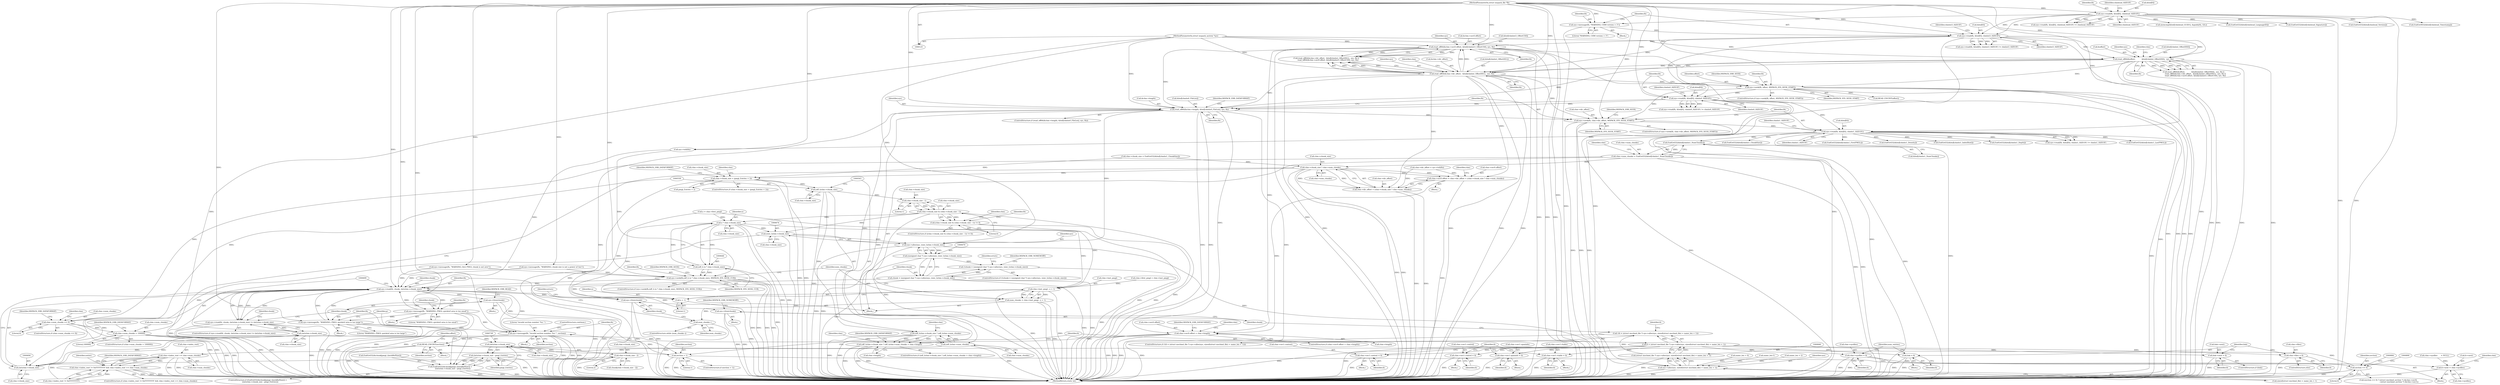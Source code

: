 digraph "0_libmspack_2f084136cfe0d05e5bf5703f3e83c6d955234b4d@array" {
"1000465" [label="(Call,EndGetI32(&buf[chmhs1_NumChunks]))"];
"1000408" [label="(Call,sys->read(fh, &buf[0], chmhs1_SIZEOF))"];
"1000397" [label="(Call,sys->seek(fh, chm->dir_offset, MSPACK_SYS_SEEK_START))"];
"1000382" [label="(Call,read_off64(&chm->length, &buf[chmhs0_FileLen], sys, fh))"];
"1000370" [label="(Call,sys->read(fh, &buf[0], chmhs0_SIZEOF))"];
"1000361" [label="(Call,sys->seek(fh, offset, MSPACK_SYS_SEEK_START))"];
"1000344" [label="(Call,read_off64(&chm->sec0.offset, &buf[chmhst3_OffsetCS0], sys, fh))"];
"1000310" [label="(Call,sys->read(fh, &buf[0], chmhst3_SIZEOF))"];
"1000305" [label="(Call,sys->message(fh, \"WARNING; CHM version > 3\"))"];
"1000233" [label="(Call,sys->read(fh, &buf[0], chmhead_SIZEOF))"];
"1000127" [label="(MethodParameterIn,struct mspack_file *fh)"];
"1000333" [label="(Call,read_off64(&chm->dir_offset,  &buf[chmhst_OffsetHS1],  sys, fh))"];
"1000323" [label="(Call,read_off64(&offset,           &buf[chmhst_OffsetHS0],  sys, fh))"];
"1000126" [label="(MethodParameterIn,struct mspack_system *sys)"];
"1000461" [label="(Call,chm->num_chunks = EndGetI32(&buf[chmhs1_NumChunks]))"];
"1000505" [label="(Call,chm->chunk_size * chm->num_chunks)"];
"1000495" [label="(Call,chm->sec0.offset = chm->dir_offset + (chm->chunk_size * chm->num_chunks))"];
"1000513" [label="(Call,chm->sec0.offset > chm->length)"];
"1000555" [label="(Call,(off_t)chm->chunk_size * (off_t)chm->num_chunks > chm->length)"];
"1000501" [label="(Call,chm->dir_offset + (chm->chunk_size * chm->num_chunks))"];
"1000526" [label="(Call,chm->chunk_size < (pmgl_Entries + 2))"];
"1000557" [label="(Call,(off_t)chm->chunk_size)"];
"1000556" [label="(Call,(off_t)chm->chunk_size * (off_t)chm->num_chunks)"];
"1000579" [label="(Call,chm->chunk_size - 1)"];
"1000575" [label="(Call,chm->chunk_size & (chm->chunk_size - 1))"];
"1000574" [label="(Call,(chm->chunk_size & (chm->chunk_size - 1)) != 0)"];
"1000647" [label="(Call,x * chm->chunk_size)"];
"1000645" [label="(Call,(off_t) (x * chm->chunk_size))"];
"1000643" [label="(Call,sys->seek(fh,(off_t) (x * chm->chunk_size), MSPACK_SYS_SEEK_CUR))"];
"1000690" [label="(Call,sys->read(fh, chunk, (int)chm->chunk_size))"];
"1000689" [label="(Call,sys->read(fh, chunk, (int)chm->chunk_size) != (int)chm->chunk_size)"];
"1000704" [label="(Call,sys->free(chunk))"];
"1000726" [label="(Call,sys->message(fh, \"WARNING; PMGL quickref area is too small\"))"];
"1000744" [label="(Call,sys->message(fh, \"WARNING; PMGL quickref area is too large\"))"];
"1000836" [label="(Call,sys->message(fh, \"invalid section number '%u'.\", section))"];
"1000788" [label="(Call,READ_ENCINT(section))"];
"1000832" [label="(Call,section > 1)"];
"1000880" [label="(Call,section == 0)"];
"1000856" [label="(Call,sys->free(chunk))"];
"1001050" [label="(Call,sys->free(chunk))"];
"1000658" [label="(Call,chm->last_pmgl - x + 1)"];
"1000656" [label="(Call,num_chunks = chm->last_pmgl - x + 1)"];
"1000685" [label="(Call,num_chunks--)"];
"1000662" [label="(Call,x + 1)"];
"1000673" [label="(Call,(size_t)chm->chunk_size)"];
"1000671" [label="(Call,sys->alloc(sys, (size_t)chm->chunk_size))"];
"1000669" [label="(Call,(unsigned char *) sys->alloc(sys, (size_t)chm->chunk_size))"];
"1000666" [label="(Call,!(chunk = (unsigned char *) sys->alloc(sys, (size_t)chm->chunk_size)))"];
"1000667" [label="(Call,chunk = (unsigned char *) sys->alloc(sys, (size_t)chm->chunk_size))"];
"1000847" [label="(Call,sys->alloc(sys, sizeof(struct mschmd_file) + name_len + 1))"];
"1000845" [label="(Call,(struct mschmd_file *) sys->alloc(sys, sizeof(struct mschmd_file) + name_len + 1))"];
"1000842" [label="(Call,!(fi = (struct mschmd_file *) sys->alloc(sys, sizeof(struct mschmd_file) + name_len + 1)))"];
"1000843" [label="(Call,fi = (struct mschmd_file *) sys->alloc(sys, sizeof(struct mschmd_file) + name_len + 1))"];
"1000945" [label="(Call,chm->sec1.content = fi)"];
"1000965" [label="(Call,chm->sec1.control = fi)"];
"1000985" [label="(Call,chm->sec1.spaninfo = fi)"];
"1001005" [label="(Call,chm->sec1.rtable = fi)"];
"1001019" [label="(Call,chm->sysfiles = fi)"];
"1001012" [label="(Call,fi->next = chm->sysfiles)"];
"1001028" [label="(Call,link->next = fi)"];
"1001034" [label="(Call,chm->files = fi)"];
"1001039" [label="(Call,link = fi)"];
"1000693" [label="(Call,(int)chm->chunk_size)"];
"1000698" [label="(Call,(int)chm->chunk_size)"];
"1000737" [label="(Call,(int)chm->chunk_size)"];
"1000736" [label="(Call,(int)chm->chunk_size - pmgl_Entries)"];
"1000730" [label="(Call,EndGetI32(&chunk[pmgl_QuickRefSize]) > \n        ((int)chm->chunk_size - pmgl_Entries))"];
"1000758" [label="(Call,chm->chunk_size - 2)"];
"1000537" [label="(Call,chm->num_chunks == 0)"];
"1000546" [label="(Call,chm->num_chunks > 100000)"];
"1000562" [label="(Call,(off_t)chm->num_chunks)"];
"1000617" [label="(Call,chm->index_root >= chm->num_chunks)"];
"1000611" [label="(Call,chm->index_root != 0xFFFFFFFF && chm->index_root >= chm->num_chunks)"];
"1000309" [label="(Call,sys->read(fh, &buf[0], chmhst3_SIZEOF) != chmhst3_SIZEOF)"];
"1000576" [label="(Call,chm->chunk_size)"];
"1000360" [label="(ControlStructure,if (sys->seek(fh, offset, MSPACK_SYS_SEEK_START)))"];
"1000438" [label="(Call,EndGetI32(&buf[chmhs1_Density]))"];
"1000652" [label="(Identifier,MSPACK_SYS_SEEK_CUR)"];
"1000311" [label="(Identifier,fh)"];
"1000567" [label="(Call,chm->length)"];
"1000539" [label="(Identifier,chm)"];
"1000516" [label="(Identifier,chm)"];
"1000333" [label="(Call,read_off64(&chm->dir_offset,  &buf[chmhst_OffsetHS1],  sys, fh))"];
"1000743" [label="(Block,)"];
"1000376" [label="(Identifier,chmhs0_SIZEOF)"];
"1000332" [label="(Call,read_off64(&chm->dir_offset,  &buf[chmhst_OffsetHS1],  sys, fh) ||\n      read_off64(&chm->sec0.offset, &buf[chmhst3_OffsetCS0], sys, fh))"];
"1001006" [label="(Call,chm->sec1.rtable)"];
"1000577" [label="(Identifier,chm)"];
"1000689" [label="(Call,sys->read(fh, chunk, (int)chm->chunk_size) != (int)chm->chunk_size)"];
"1000617" [label="(Call,chm->index_root >= chm->num_chunks)"];
"1000682" [label="(Identifier,errors)"];
"1001055" [label="(Identifier,errors)"];
"1001039" [label="(Call,link = fi)"];
"1000946" [label="(Call,chm->sec1.content)"];
"1000839" [label="(Identifier,section)"];
"1000727" [label="(Identifier,fh)"];
"1000746" [label="(Literal,\"WARNING; PMGL quickref area is too large\")"];
"1000419" [label="(Call,chm->dir_offset = sys->tell(fh))"];
"1000673" [label="(Call,(size_t)chm->chunk_size)"];
"1000666" [label="(Call,!(chunk = (unsigned char *) sys->alloc(sys, (size_t)chm->chunk_size)))"];
"1000330" [label="(Identifier,sys)"];
"1000234" [label="(Identifier,fh)"];
"1000991" [label="(Identifier,fi)"];
"1001026" [label="(ControlStructure,if (link))"];
"1000382" [label="(Call,read_off64(&chm->length, &buf[chmhs0_FileLen], sys, fh))"];
"1000668" [label="(Identifier,chunk)"];
"1000364" [label="(Identifier,MSPACK_SYS_SEEK_START)"];
"1000984" [label="(Block,)"];
"1000756" [label="(Call,chunk[chm->chunk_size - 2])"];
"1000662" [label="(Call,x + 1)"];
"1000769" [label="(Identifier,num_entries)"];
"1000331" [label="(Identifier,fh)"];
"1000456" [label="(Call,EndGetI32(&buf[chmhs1_IndexRoot]))"];
"1000410" [label="(Call,&buf[0])"];
"1000736" [label="(Call,(int)chm->chunk_size - pmgl_Entries)"];
"1000343" [label="(Identifier,fh)"];
"1000835" [label="(Block,)"];
"1001051" [label="(Identifier,chunk)"];
"1000657" [label="(Identifier,num_chunks)"];
"1000512" [label="(ControlStructure,if (chm->sec0.offset > chm->length))"];
"1000856" [label="(Call,sys->free(chunk))"];
"1000879" [label="(Call,(section == 0) ? (struct mschmd_section *) (&chm->sec0)\n                                     : (struct mschmd_section *) (&chm->sec1))"];
"1000848" [label="(Identifier,sys)"];
"1000659" [label="(Call,chm->last_pmgl)"];
"1000362" [label="(Identifier,fh)"];
"1000465" [label="(Call,EndGetI32(&buf[chmhs1_NumChunks]))"];
"1000882" [label="(Literal,0)"];
"1000351" [label="(Call,&buf[chmhst3_OffsetCS0])"];
"1000447" [label="(Call,EndGetI32(&buf[chmhs1_Depth]))"];
"1000574" [label="(Call,(chm->chunk_size & (chm->chunk_size - 1)) != 0)"];
"1000820" [label="(Call,name_len > 0)"];
"1001025" [label="(Block,)"];
"1000790" [label="(Call,READ_ENCINT(offset))"];
"1000704" [label="(Call,sys->free(chunk))"];
"1000664" [label="(Literal,1)"];
"1001019" [label="(Call,chm->sysfiles = fi)"];
"1000734" [label="(Identifier,chunk)"];
"1001033" [label="(ControlStructure,else)"];
"1000546" [label="(Call,chm->num_chunks > 100000)"];
"1000739" [label="(Call,chm->chunk_size)"];
"1000644" [label="(Identifier,fh)"];
"1000407" [label="(Call,sys->read(fh, &buf[0], chmhs1_SIZEOF) != chmhs1_SIZEOF)"];
"1000951" [label="(Identifier,fi)"];
"1000759" [label="(Call,chm->chunk_size)"];
"1000986" [label="(Call,chm->sec1.spaninfo)"];
"1000483" [label="(Call,EndGetI32(&buf[chmhs1_LastPMGL]))"];
"1000336" [label="(Identifier,chm)"];
"1000505" [label="(Call,chm->chunk_size * chm->num_chunks)"];
"1000789" [label="(Identifier,section)"];
"1000596" [label="(Call,sys->message(fh, \"WARNING; first PMGL chunk is not zero\"))"];
"1000130" [label="(Block,)"];
"1000964" [label="(Block,)"];
"1000554" [label="(ControlStructure,if ((off_t)chm->chunk_size * (off_t)chm->num_chunks > chm->length))"];
"1001014" [label="(Identifier,fi)"];
"1000472" [label="(Identifier,chm)"];
"1000837" [label="(Identifier,fh)"];
"1000326" [label="(Call,&buf[chmhst_OffsetHS0])"];
"1000398" [label="(Identifier,fh)"];
"1000240" [label="(Identifier,chmhead_SIZEOF)"];
"1000322" [label="(Call,read_off64(&offset,           &buf[chmhst_OffsetHS0],  sys, fh) ||\n      read_off64(&chm->dir_offset,  &buf[chmhst_OffsetHS1],  sys, fh) ||\n      read_off64(&chm->sec0.offset, &buf[chmhst3_OffsetCS0], sys, fh))"];
"1000832" [label="(Call,section > 1)"];
"1000612" [label="(Call,chm->index_root != 0xFFFFFFFF)"];
"1000462" [label="(Call,chm->num_chunks)"];
"1000559" [label="(Call,chm->chunk_size)"];
"1000838" [label="(Literal,\"invalid section number '%u'.\")"];
"1000671" [label="(Call,sys->alloc(sys, (size_t)chm->chunk_size))"];
"1000579" [label="(Call,chm->chunk_size - 1)"];
"1000859" [label="(Identifier,MSPACK_ERR_NOMEMORY)"];
"1000423" [label="(Call,sys->tell(fh))"];
"1000693" [label="(Call,(int)chm->chunk_size)"];
"1000658" [label="(Call,chm->last_pmgl - x + 1)"];
"1000526" [label="(Call,chm->chunk_size < (pmgl_Entries + 2))"];
"1000383" [label="(Call,&chm->length)"];
"1001041" [label="(Identifier,fi)"];
"1000284" [label="(Call,EndGetM32(&buf[chmhead_Timestamp]))"];
"1000355" [label="(Identifier,sys)"];
"1000338" [label="(Call,&buf[chmhst_OffsetHS1])"];
"1000592" [label="(Identifier,chm)"];
"1000745" [label="(Identifier,fh)"];
"1000305" [label="(Call,sys->message(fh, \"WARNING; CHM version > 3\"))"];
"1000685" [label="(Call,num_chunks--)"];
"1000525" [label="(ControlStructure,if (chm->chunk_size < (pmgl_Entries + 2)))"];
"1000506" [label="(Call,chm->chunk_size)"];
"1000680" [label="(Identifier,MSPACK_ERR_NOMEMORY)"];
"1000826" [label="(Call,name_len-1)"];
"1000844" [label="(Identifier,fi)"];
"1000840" [label="(ControlStructure,continue;)"];
"1000415" [label="(Identifier,chmhs1_SIZEOF)"];
"1000692" [label="(Identifier,chunk)"];
"1000528" [label="(Identifier,chm)"];
"1000312" [label="(Call,&buf[0])"];
"1000537" [label="(Call,chm->num_chunks == 0)"];
"1000580" [label="(Call,chm->chunk_size)"];
"1000557" [label="(Call,(off_t)chm->chunk_size)"];
"1000675" [label="(Call,chm->chunk_size)"];
"1000502" [label="(Call,chm->dir_offset)"];
"1001038" [label="(Identifier,fi)"];
"1000536" [label="(ControlStructure,if (chm->num_chunks == 0))"];
"1000535" [label="(Identifier,MSPACK_ERR_DATAFORMAT)"];
"1000626" [label="(Identifier,MSPACK_ERR_DATAFORMAT)"];
"1000629" [label="(Identifier,entire)"];
"1000527" [label="(Call,chm->chunk_size)"];
"1000157" [label="(Call,chm->sysfiles      = NULL)"];
"1000402" [label="(Identifier,MSPACK_SYS_SEEK_START)"];
"1000387" [label="(Call,&buf[chmhs0_FileLen])"];
"1000700" [label="(Call,chm->chunk_size)"];
"1000363" [label="(Identifier,offset)"];
"1001023" [label="(Identifier,fi)"];
"1000377" [label="(Identifier,chmhs0_SIZEOF)"];
"1000568" [label="(Identifier,chm)"];
"1000461" [label="(Call,chm->num_chunks = EndGetI32(&buf[chmhs1_NumChunks]))"];
"1001034" [label="(Call,chm->files = fi)"];
"1000584" [label="(Literal,0)"];
"1000429" [label="(Call,EndGetI32(&buf[chmhs1_ChunkSize]))"];
"1000371" [label="(Identifier,fh)"];
"1000316" [label="(Identifier,chmhst3_SIZEOF)"];
"1000573" [label="(ControlStructure,if ((chm->chunk_size & (chm->chunk_size - 1)) != 0))"];
"1000731" [label="(Call,EndGetI32(&chunk[pmgl_QuickRefSize]))"];
"1000530" [label="(Call,pmgl_Entries + 2)"];
"1000414" [label="(Identifier,chmhs1_SIZEOF)"];
"1000562" [label="(Call,(off_t)chm->num_chunks)"];
"1000575" [label="(Call,chm->chunk_size & (chm->chunk_size - 1))"];
"1000514" [label="(Call,chm->sec0.offset)"];
"1000344" [label="(Call,read_off64(&chm->sec0.offset, &buf[chmhst3_OffsetCS0], sys, fh))"];
"1000548" [label="(Identifier,chm)"];
"1000686" [label="(Identifier,num_chunks)"];
"1000665" [label="(ControlStructure,if (!(chunk = (unsigned char *) sys->alloc(sys, (size_t)chm->chunk_size))))"];
"1000555" [label="(Call,(off_t)chm->chunk_size * (off_t)chm->num_chunks > chm->length)"];
"1000232" [label="(Call,sys->read(fh, &buf[0], chmhead_SIZEOF) != chmhead_SIZEOF)"];
"1000831" [label="(ControlStructure,if (section > 1))"];
"1000524" [label="(Identifier,MSPACK_ERR_DATAFORMAT)"];
"1000758" [label="(Call,chm->chunk_size - 2)"];
"1000372" [label="(Call,&buf[0])"];
"1000842" [label="(Call,!(fi = (struct mschmd_file *) sys->alloc(sys, sizeof(struct mschmd_file) + name_len + 1)))"];
"1000235" [label="(Call,&buf[0])"];
"1000796" [label="(Call,name_len < 2)"];
"1000966" [label="(Call,chm->sec1.control)"];
"1001020" [label="(Call,chm->sysfiles)"];
"1000730" [label="(Call,EndGetI32(&chunk[pmgl_QuickRefSize]) > \n        ((int)chm->chunk_size - pmgl_Entries))"];
"1000257" [label="(Call,memcmp(&buf[chmhead_GUID1], &guids[0], 32L))"];
"1000684" [label="(ControlStructure,while (num_chunks--))"];
"1000356" [label="(Identifier,fh)"];
"1000342" [label="(Identifier,sys)"];
"1000672" [label="(Identifier,sys)"];
"1001050" [label="(Call,sys->free(chunk))"];
"1000833" [label="(Identifier,section)"];
"1000408" [label="(Call,sys->read(fh, &buf[0], chmhs1_SIZEOF))"];
"1000572" [label="(Identifier,MSPACK_ERR_DATAFORMAT)"];
"1000841" [label="(ControlStructure,if (!(fi = (struct mschmd_file *) sys->alloc(sys, sizeof(struct mschmd_file) + name_len + 1))))"];
"1000881" [label="(Identifier,section)"];
"1000425" [label="(Call,chm->chunk_size = EndGetI32(&buf[chmhs1_ChunkSize]))"];
"1000737" [label="(Call,(int)chm->chunk_size)"];
"1000845" [label="(Call,(struct mschmd_file *) sys->alloc(sys, sizeof(struct mschmd_file) + name_len + 1))"];
"1000965" [label="(Call,chm->sec1.control = fi)"];
"1000381" [label="(ControlStructure,if (read_off64(&chm->length, &buf[chmhs0_FileLen], sys, fh)))"];
"1000399" [label="(Call,chm->dir_offset)"];
"1000293" [label="(Call,EndGetI32(&buf[chmhead_LanguageID]))"];
"1000509" [label="(Call,chm->num_chunks)"];
"1000855" [label="(Block,)"];
"1000669" [label="(Call,(unsigned char *) sys->alloc(sys, (size_t)chm->chunk_size))"];
"1000944" [label="(Block,)"];
"1000655" [label="(Identifier,MSPACK_ERR_SEEK)"];
"1000945" [label="(Call,chm->sec1.content = fi)"];
"1000862" [label="(Identifier,fi)"];
"1000395" [label="(Identifier,MSPACK_ERR_DATAFORMAT)"];
"1001012" [label="(Call,fi->next = chm->sysfiles)"];
"1000618" [label="(Call,chm->index_root)"];
"1000642" [label="(ControlStructure,if (sys->seek(fh,(off_t) (x * chm->chunk_size), MSPACK_SYS_SEEK_CUR)))"];
"1000985" [label="(Call,chm->sec1.spaninfo = fi)"];
"1000474" [label="(Call,EndGetI32(&buf[chmhs1_FirstPMGL]))"];
"1000725" [label="(Block,)"];
"1000324" [label="(Call,&offset)"];
"1000770" [label="(Block,)"];
"1000519" [label="(Call,chm->length)"];
"1000857" [label="(Identifier,chunk)"];
"1000843" [label="(Call,fi = (struct mschmd_file *) sys->alloc(sys, sizeof(struct mschmd_file) + name_len + 1))"];
"1000932" [label="(Block,)"];
"1000544" [label="(Identifier,MSPACK_ERR_DATAFORMAT)"];
"1000707" [label="(Identifier,MSPACK_ERR_READ)"];
"1000847" [label="(Call,sys->alloc(sys, sizeof(struct mschmd_file) + name_len + 1))"];
"1000466" [label="(Call,&buf[chmhs1_NumChunks])"];
"1000564" [label="(Call,chm->num_chunks)"];
"1000397" [label="(Call,sys->seek(fh, chm->dir_offset, MSPACK_SYS_SEEK_START))"];
"1000496" [label="(Call,chm->sec0.offset)"];
"1001016" [label="(Call,chm->sysfiles)"];
"1000538" [label="(Call,chm->num_chunks)"];
"1001032" [label="(Identifier,fi)"];
"1000323" [label="(Call,read_off64(&offset,           &buf[chmhst_OffsetHS0],  sys, fh))"];
"1000695" [label="(Call,chm->chunk_size)"];
"1000246" [label="(Call,EndGetI32(&buf[chmhead_Signature]))"];
"1000239" [label="(Identifier,chmhead_SIZEOF)"];
"1001011" [label="(Identifier,fi)"];
"1000744" [label="(Call,sys->message(fh, \"WARNING; PMGL quickref area is too large\"))"];
"1000361" [label="(Call,sys->seek(fh, offset, MSPACK_SYS_SEEK_START))"];
"1000729" [label="(ControlStructure,if (EndGetI32(&chunk[pmgl_QuickRefSize]) > \n        ((int)chm->chunk_size - pmgl_Entries)))"];
"1000513" [label="(Call,chm->sec0.offset > chm->length)"];
"1000369" [label="(Call,sys->read(fh, &buf[0], chmhs0_SIZEOF) != chmhs0_SIZEOF)"];
"1000703" [label="(Block,)"];
"1000621" [label="(Call,chm->num_chunks)"];
"1001013" [label="(Call,fi->next)"];
"1000495" [label="(Call,chm->sec0.offset = chm->dir_offset + (chm->chunk_size * chm->num_chunks))"];
"1000698" [label="(Call,(int)chm->chunk_size)"];
"1001029" [label="(Call,link->next)"];
"1000556" [label="(Call,(off_t)chm->chunk_size * (off_t)chm->num_chunks)"];
"1000547" [label="(Call,chm->num_chunks)"];
"1000690" [label="(Call,sys->read(fh, chunk, (int)chm->chunk_size))"];
"1000317" [label="(Identifier,chmhst3_SIZEOF)"];
"1000762" [label="(Literal,2)"];
"1000586" [label="(Call,sys->message(fh, \"WARNING; chunk size is not a power of two\"))"];
"1000348" [label="(Identifier,chm)"];
"1000334" [label="(Call,&chm->dir_offset)"];
"1000233" [label="(Call,sys->read(fh, &buf[0], chmhead_SIZEOF))"];
"1000728" [label="(Literal,\"WARNING; PMGL quickref area is too small\")"];
"1000304" [label="(Block,)"];
"1000705" [label="(Identifier,chunk)"];
"1000610" [label="(ControlStructure,if (chm->index_root != 0xFFFFFFFF && chm->index_root >= chm->num_chunks))"];
"1000667" [label="(Call,chunk = (unsigned char *) sys->alloc(sys, (size_t)chm->chunk_size))"];
"1000971" [label="(Identifier,fi)"];
"1000691" [label="(Identifier,fh)"];
"1000306" [label="(Identifier,fh)"];
"1000880" [label="(Call,section == 0)"];
"1000550" [label="(Literal,100000)"];
"1000553" [label="(Identifier,MSPACK_ERR_DATAFORMAT)"];
"1001035" [label="(Call,chm->files)"];
"1000643" [label="(Call,sys->seek(fh,(off_t) (x * chm->chunk_size), MSPACK_SYS_SEEK_CUR))"];
"1001021" [label="(Identifier,chm)"];
"1000275" [label="(Call,EndGetI32(&buf[chmhead_Version]))"];
"1000494" [label="(Block,)"];
"1000649" [label="(Call,chm->chunk_size)"];
"1000126" [label="(MethodParameterIn,struct mspack_system *sys)"];
"1001028" [label="(Call,link->next = fi)"];
"1000391" [label="(Identifier,sys)"];
"1000611" [label="(Call,chm->index_root != 0xFFFFFFFF && chm->index_root >= chm->num_chunks)"];
"1000127" [label="(MethodParameterIn,struct mspack_file *fh)"];
"1000587" [label="(Identifier,fh)"];
"1000742" [label="(Identifier,pmgl_Entries)"];
"1000663" [label="(Identifier,x)"];
"1000849" [label="(Call,sizeof(struct mschmd_file) + name_len + 1)"];
"1000748" [label="(Identifier,p)"];
"1000405" [label="(Identifier,MSPACK_ERR_SEEK)"];
"1000645" [label="(Call,(off_t) (x * chm->chunk_size))"];
"1000396" [label="(ControlStructure,if (sys->seek(fh, chm->dir_offset, MSPACK_SYS_SEEK_START)))"];
"1000656" [label="(Call,num_chunks = chm->last_pmgl - x + 1)"];
"1000600" [label="(Call,chm->first_pmgl > chm->last_pmgl)"];
"1000836" [label="(Call,sys->message(fh, \"invalid section number '%u'.\", section))"];
"1000688" [label="(ControlStructure,if (sys->read(fh, chunk, (int)chm->chunk_size) != (int)chm->chunk_size))"];
"1000635" [label="(Call,x = chm->first_pmgl)"];
"1000307" [label="(Literal,\"WARNING; CHM version > 3\")"];
"1000834" [label="(Literal,1)"];
"1000367" [label="(Identifier,MSPACK_ERR_SEEK)"];
"1000501" [label="(Call,chm->dir_offset + (chm->chunk_size * chm->num_chunks))"];
"1000788" [label="(Call,READ_ENCINT(section))"];
"1001059" [label="(MethodReturn,static int)"];
"1001004" [label="(Block,)"];
"1001005" [label="(Call,chm->sec1.rtable = fi)"];
"1001040" [label="(Identifier,link)"];
"1000545" [label="(ControlStructure,if (chm->num_chunks > 100000))"];
"1000726" [label="(Call,sys->message(fh, \"WARNING; PMGL quickref area is too small\"))"];
"1000648" [label="(Identifier,x)"];
"1000583" [label="(Literal,1)"];
"1000713" [label="(Identifier,chunk)"];
"1000310" [label="(Call,sys->read(fh, &buf[0], chmhst3_SIZEOF))"];
"1000791" [label="(Identifier,offset)"];
"1000647" [label="(Call,x * chm->chunk_size)"];
"1000541" [label="(Literal,0)"];
"1000409" [label="(Identifier,fh)"];
"1000345" [label="(Call,&chm->sec0.offset)"];
"1000392" [label="(Identifier,fh)"];
"1000370" [label="(Call,sys->read(fh, &buf[0], chmhs0_SIZEOF))"];
"1000465" -> "1000461"  [label="AST: "];
"1000465" -> "1000466"  [label="CFG: "];
"1000466" -> "1000465"  [label="AST: "];
"1000461" -> "1000465"  [label="CFG: "];
"1000465" -> "1001059"  [label="DDG: "];
"1000465" -> "1000461"  [label="DDG: "];
"1000408" -> "1000465"  [label="DDG: "];
"1000408" -> "1000407"  [label="AST: "];
"1000408" -> "1000414"  [label="CFG: "];
"1000409" -> "1000408"  [label="AST: "];
"1000410" -> "1000408"  [label="AST: "];
"1000414" -> "1000408"  [label="AST: "];
"1000415" -> "1000408"  [label="CFG: "];
"1000408" -> "1001059"  [label="DDG: "];
"1000408" -> "1001059"  [label="DDG: "];
"1000408" -> "1000407"  [label="DDG: "];
"1000408" -> "1000407"  [label="DDG: "];
"1000408" -> "1000407"  [label="DDG: "];
"1000397" -> "1000408"  [label="DDG: "];
"1000127" -> "1000408"  [label="DDG: "];
"1000370" -> "1000408"  [label="DDG: "];
"1000408" -> "1000423"  [label="DDG: "];
"1000408" -> "1000429"  [label="DDG: "];
"1000408" -> "1000438"  [label="DDG: "];
"1000408" -> "1000447"  [label="DDG: "];
"1000408" -> "1000456"  [label="DDG: "];
"1000408" -> "1000474"  [label="DDG: "];
"1000408" -> "1000483"  [label="DDG: "];
"1000397" -> "1000396"  [label="AST: "];
"1000397" -> "1000402"  [label="CFG: "];
"1000398" -> "1000397"  [label="AST: "];
"1000399" -> "1000397"  [label="AST: "];
"1000402" -> "1000397"  [label="AST: "];
"1000405" -> "1000397"  [label="CFG: "];
"1000409" -> "1000397"  [label="CFG: "];
"1000397" -> "1001059"  [label="DDG: "];
"1000397" -> "1001059"  [label="DDG: "];
"1000397" -> "1001059"  [label="DDG: "];
"1000397" -> "1001059"  [label="DDG: "];
"1000382" -> "1000397"  [label="DDG: "];
"1000127" -> "1000397"  [label="DDG: "];
"1000333" -> "1000397"  [label="DDG: "];
"1000361" -> "1000397"  [label="DDG: "];
"1000382" -> "1000381"  [label="AST: "];
"1000382" -> "1000392"  [label="CFG: "];
"1000383" -> "1000382"  [label="AST: "];
"1000387" -> "1000382"  [label="AST: "];
"1000391" -> "1000382"  [label="AST: "];
"1000392" -> "1000382"  [label="AST: "];
"1000395" -> "1000382"  [label="CFG: "];
"1000398" -> "1000382"  [label="CFG: "];
"1000382" -> "1001059"  [label="DDG: "];
"1000382" -> "1001059"  [label="DDG: "];
"1000382" -> "1001059"  [label="DDG: "];
"1000382" -> "1001059"  [label="DDG: "];
"1000382" -> "1001059"  [label="DDG: "];
"1000370" -> "1000382"  [label="DDG: "];
"1000370" -> "1000382"  [label="DDG: "];
"1000344" -> "1000382"  [label="DDG: "];
"1000333" -> "1000382"  [label="DDG: "];
"1000323" -> "1000382"  [label="DDG: "];
"1000126" -> "1000382"  [label="DDG: "];
"1000127" -> "1000382"  [label="DDG: "];
"1000382" -> "1000513"  [label="DDG: "];
"1000382" -> "1000555"  [label="DDG: "];
"1000382" -> "1000671"  [label="DDG: "];
"1000370" -> "1000369"  [label="AST: "];
"1000370" -> "1000376"  [label="CFG: "];
"1000371" -> "1000370"  [label="AST: "];
"1000372" -> "1000370"  [label="AST: "];
"1000376" -> "1000370"  [label="AST: "];
"1000377" -> "1000370"  [label="CFG: "];
"1000370" -> "1001059"  [label="DDG: "];
"1000370" -> "1001059"  [label="DDG: "];
"1000370" -> "1000369"  [label="DDG: "];
"1000370" -> "1000369"  [label="DDG: "];
"1000370" -> "1000369"  [label="DDG: "];
"1000361" -> "1000370"  [label="DDG: "];
"1000127" -> "1000370"  [label="DDG: "];
"1000310" -> "1000370"  [label="DDG: "];
"1000361" -> "1000360"  [label="AST: "];
"1000361" -> "1000364"  [label="CFG: "];
"1000362" -> "1000361"  [label="AST: "];
"1000363" -> "1000361"  [label="AST: "];
"1000364" -> "1000361"  [label="AST: "];
"1000367" -> "1000361"  [label="CFG: "];
"1000371" -> "1000361"  [label="CFG: "];
"1000361" -> "1001059"  [label="DDG: "];
"1000361" -> "1001059"  [label="DDG: "];
"1000361" -> "1001059"  [label="DDG: "];
"1000361" -> "1001059"  [label="DDG: "];
"1000344" -> "1000361"  [label="DDG: "];
"1000323" -> "1000361"  [label="DDG: "];
"1000333" -> "1000361"  [label="DDG: "];
"1000127" -> "1000361"  [label="DDG: "];
"1000361" -> "1000790"  [label="DDG: "];
"1000344" -> "1000332"  [label="AST: "];
"1000344" -> "1000356"  [label="CFG: "];
"1000345" -> "1000344"  [label="AST: "];
"1000351" -> "1000344"  [label="AST: "];
"1000355" -> "1000344"  [label="AST: "];
"1000356" -> "1000344"  [label="AST: "];
"1000332" -> "1000344"  [label="CFG: "];
"1000344" -> "1001059"  [label="DDG: "];
"1000344" -> "1001059"  [label="DDG: "];
"1000344" -> "1001059"  [label="DDG: "];
"1000344" -> "1001059"  [label="DDG: "];
"1000344" -> "1000332"  [label="DDG: "];
"1000344" -> "1000332"  [label="DDG: "];
"1000344" -> "1000332"  [label="DDG: "];
"1000344" -> "1000332"  [label="DDG: "];
"1000310" -> "1000344"  [label="DDG: "];
"1000333" -> "1000344"  [label="DDG: "];
"1000333" -> "1000344"  [label="DDG: "];
"1000126" -> "1000344"  [label="DDG: "];
"1000127" -> "1000344"  [label="DDG: "];
"1000344" -> "1000513"  [label="DDG: "];
"1000310" -> "1000309"  [label="AST: "];
"1000310" -> "1000316"  [label="CFG: "];
"1000311" -> "1000310"  [label="AST: "];
"1000312" -> "1000310"  [label="AST: "];
"1000316" -> "1000310"  [label="AST: "];
"1000317" -> "1000310"  [label="CFG: "];
"1000310" -> "1001059"  [label="DDG: "];
"1000310" -> "1001059"  [label="DDG: "];
"1000310" -> "1000309"  [label="DDG: "];
"1000310" -> "1000309"  [label="DDG: "];
"1000310" -> "1000309"  [label="DDG: "];
"1000305" -> "1000310"  [label="DDG: "];
"1000233" -> "1000310"  [label="DDG: "];
"1000233" -> "1000310"  [label="DDG: "];
"1000127" -> "1000310"  [label="DDG: "];
"1000310" -> "1000323"  [label="DDG: "];
"1000310" -> "1000323"  [label="DDG: "];
"1000310" -> "1000333"  [label="DDG: "];
"1000305" -> "1000304"  [label="AST: "];
"1000305" -> "1000307"  [label="CFG: "];
"1000306" -> "1000305"  [label="AST: "];
"1000307" -> "1000305"  [label="AST: "];
"1000311" -> "1000305"  [label="CFG: "];
"1000305" -> "1001059"  [label="DDG: "];
"1000233" -> "1000305"  [label="DDG: "];
"1000127" -> "1000305"  [label="DDG: "];
"1000233" -> "1000232"  [label="AST: "];
"1000233" -> "1000239"  [label="CFG: "];
"1000234" -> "1000233"  [label="AST: "];
"1000235" -> "1000233"  [label="AST: "];
"1000239" -> "1000233"  [label="AST: "];
"1000240" -> "1000233"  [label="CFG: "];
"1000233" -> "1001059"  [label="DDG: "];
"1000233" -> "1001059"  [label="DDG: "];
"1000233" -> "1000232"  [label="DDG: "];
"1000233" -> "1000232"  [label="DDG: "];
"1000233" -> "1000232"  [label="DDG: "];
"1000127" -> "1000233"  [label="DDG: "];
"1000233" -> "1000246"  [label="DDG: "];
"1000233" -> "1000257"  [label="DDG: "];
"1000233" -> "1000275"  [label="DDG: "];
"1000233" -> "1000284"  [label="DDG: "];
"1000233" -> "1000293"  [label="DDG: "];
"1000127" -> "1000125"  [label="AST: "];
"1000127" -> "1001059"  [label="DDG: "];
"1000127" -> "1000323"  [label="DDG: "];
"1000127" -> "1000333"  [label="DDG: "];
"1000127" -> "1000423"  [label="DDG: "];
"1000127" -> "1000586"  [label="DDG: "];
"1000127" -> "1000596"  [label="DDG: "];
"1000127" -> "1000643"  [label="DDG: "];
"1000127" -> "1000690"  [label="DDG: "];
"1000127" -> "1000726"  [label="DDG: "];
"1000127" -> "1000744"  [label="DDG: "];
"1000127" -> "1000836"  [label="DDG: "];
"1000333" -> "1000332"  [label="AST: "];
"1000333" -> "1000343"  [label="CFG: "];
"1000334" -> "1000333"  [label="AST: "];
"1000338" -> "1000333"  [label="AST: "];
"1000342" -> "1000333"  [label="AST: "];
"1000343" -> "1000333"  [label="AST: "];
"1000348" -> "1000333"  [label="CFG: "];
"1000332" -> "1000333"  [label="CFG: "];
"1000333" -> "1001059"  [label="DDG: "];
"1000333" -> "1001059"  [label="DDG: "];
"1000333" -> "1001059"  [label="DDG: "];
"1000333" -> "1001059"  [label="DDG: "];
"1000333" -> "1000332"  [label="DDG: "];
"1000333" -> "1000332"  [label="DDG: "];
"1000333" -> "1000332"  [label="DDG: "];
"1000333" -> "1000332"  [label="DDG: "];
"1000323" -> "1000333"  [label="DDG: "];
"1000323" -> "1000333"  [label="DDG: "];
"1000126" -> "1000333"  [label="DDG: "];
"1000333" -> "1000495"  [label="DDG: "];
"1000333" -> "1000501"  [label="DDG: "];
"1000323" -> "1000322"  [label="AST: "];
"1000323" -> "1000331"  [label="CFG: "];
"1000324" -> "1000323"  [label="AST: "];
"1000326" -> "1000323"  [label="AST: "];
"1000330" -> "1000323"  [label="AST: "];
"1000331" -> "1000323"  [label="AST: "];
"1000336" -> "1000323"  [label="CFG: "];
"1000322" -> "1000323"  [label="CFG: "];
"1000323" -> "1001059"  [label="DDG: "];
"1000323" -> "1001059"  [label="DDG: "];
"1000323" -> "1001059"  [label="DDG: "];
"1000323" -> "1001059"  [label="DDG: "];
"1000323" -> "1000322"  [label="DDG: "];
"1000323" -> "1000322"  [label="DDG: "];
"1000323" -> "1000322"  [label="DDG: "];
"1000323" -> "1000322"  [label="DDG: "];
"1000126" -> "1000323"  [label="DDG: "];
"1000126" -> "1000125"  [label="AST: "];
"1000126" -> "1001059"  [label="DDG: "];
"1000126" -> "1000671"  [label="DDG: "];
"1000126" -> "1000847"  [label="DDG: "];
"1000461" -> "1000130"  [label="AST: "];
"1000462" -> "1000461"  [label="AST: "];
"1000472" -> "1000461"  [label="CFG: "];
"1000461" -> "1001059"  [label="DDG: "];
"1000461" -> "1001059"  [label="DDG: "];
"1000461" -> "1000505"  [label="DDG: "];
"1000461" -> "1000537"  [label="DDG: "];
"1000505" -> "1000501"  [label="AST: "];
"1000505" -> "1000509"  [label="CFG: "];
"1000506" -> "1000505"  [label="AST: "];
"1000509" -> "1000505"  [label="AST: "];
"1000501" -> "1000505"  [label="CFG: "];
"1000505" -> "1001059"  [label="DDG: "];
"1000505" -> "1001059"  [label="DDG: "];
"1000505" -> "1000495"  [label="DDG: "];
"1000505" -> "1000495"  [label="DDG: "];
"1000505" -> "1000501"  [label="DDG: "];
"1000505" -> "1000501"  [label="DDG: "];
"1000425" -> "1000505"  [label="DDG: "];
"1000505" -> "1000526"  [label="DDG: "];
"1000505" -> "1000537"  [label="DDG: "];
"1000495" -> "1000494"  [label="AST: "];
"1000495" -> "1000501"  [label="CFG: "];
"1000496" -> "1000495"  [label="AST: "];
"1000501" -> "1000495"  [label="AST: "];
"1000516" -> "1000495"  [label="CFG: "];
"1000495" -> "1001059"  [label="DDG: "];
"1000419" -> "1000495"  [label="DDG: "];
"1000495" -> "1000513"  [label="DDG: "];
"1000513" -> "1000512"  [label="AST: "];
"1000513" -> "1000519"  [label="CFG: "];
"1000514" -> "1000513"  [label="AST: "];
"1000519" -> "1000513"  [label="AST: "];
"1000524" -> "1000513"  [label="CFG: "];
"1000528" -> "1000513"  [label="CFG: "];
"1000513" -> "1001059"  [label="DDG: "];
"1000513" -> "1001059"  [label="DDG: "];
"1000513" -> "1001059"  [label="DDG: "];
"1000513" -> "1000555"  [label="DDG: "];
"1000555" -> "1000554"  [label="AST: "];
"1000555" -> "1000567"  [label="CFG: "];
"1000556" -> "1000555"  [label="AST: "];
"1000567" -> "1000555"  [label="AST: "];
"1000572" -> "1000555"  [label="CFG: "];
"1000577" -> "1000555"  [label="CFG: "];
"1000555" -> "1001059"  [label="DDG: "];
"1000555" -> "1001059"  [label="DDG: "];
"1000555" -> "1001059"  [label="DDG: "];
"1000556" -> "1000555"  [label="DDG: "];
"1000556" -> "1000555"  [label="DDG: "];
"1000502" -> "1000501"  [label="AST: "];
"1000501" -> "1001059"  [label="DDG: "];
"1000501" -> "1001059"  [label="DDG: "];
"1000419" -> "1000501"  [label="DDG: "];
"1000526" -> "1000525"  [label="AST: "];
"1000526" -> "1000530"  [label="CFG: "];
"1000527" -> "1000526"  [label="AST: "];
"1000530" -> "1000526"  [label="AST: "];
"1000535" -> "1000526"  [label="CFG: "];
"1000539" -> "1000526"  [label="CFG: "];
"1000526" -> "1001059"  [label="DDG: "];
"1000526" -> "1001059"  [label="DDG: "];
"1000526" -> "1001059"  [label="DDG: "];
"1000425" -> "1000526"  [label="DDG: "];
"1000526" -> "1000557"  [label="DDG: "];
"1000557" -> "1000556"  [label="AST: "];
"1000557" -> "1000559"  [label="CFG: "];
"1000558" -> "1000557"  [label="AST: "];
"1000559" -> "1000557"  [label="AST: "];
"1000563" -> "1000557"  [label="CFG: "];
"1000557" -> "1001059"  [label="DDG: "];
"1000557" -> "1000556"  [label="DDG: "];
"1000557" -> "1000579"  [label="DDG: "];
"1000556" -> "1000562"  [label="CFG: "];
"1000562" -> "1000556"  [label="AST: "];
"1000568" -> "1000556"  [label="CFG: "];
"1000556" -> "1001059"  [label="DDG: "];
"1000556" -> "1001059"  [label="DDG: "];
"1000562" -> "1000556"  [label="DDG: "];
"1000579" -> "1000575"  [label="AST: "];
"1000579" -> "1000583"  [label="CFG: "];
"1000580" -> "1000579"  [label="AST: "];
"1000583" -> "1000579"  [label="AST: "];
"1000575" -> "1000579"  [label="CFG: "];
"1000579" -> "1000575"  [label="DDG: "];
"1000579" -> "1000575"  [label="DDG: "];
"1000575" -> "1000574"  [label="AST: "];
"1000576" -> "1000575"  [label="AST: "];
"1000584" -> "1000575"  [label="CFG: "];
"1000575" -> "1001059"  [label="DDG: "];
"1000575" -> "1001059"  [label="DDG: "];
"1000575" -> "1000574"  [label="DDG: "];
"1000575" -> "1000574"  [label="DDG: "];
"1000575" -> "1000647"  [label="DDG: "];
"1000575" -> "1000673"  [label="DDG: "];
"1000574" -> "1000573"  [label="AST: "];
"1000574" -> "1000584"  [label="CFG: "];
"1000584" -> "1000574"  [label="AST: "];
"1000587" -> "1000574"  [label="CFG: "];
"1000592" -> "1000574"  [label="CFG: "];
"1000574" -> "1001059"  [label="DDG: "];
"1000574" -> "1001059"  [label="DDG: "];
"1000647" -> "1000645"  [label="AST: "];
"1000647" -> "1000649"  [label="CFG: "];
"1000648" -> "1000647"  [label="AST: "];
"1000649" -> "1000647"  [label="AST: "];
"1000645" -> "1000647"  [label="CFG: "];
"1000647" -> "1001059"  [label="DDG: "];
"1000647" -> "1001059"  [label="DDG: "];
"1000647" -> "1000645"  [label="DDG: "];
"1000647" -> "1000645"  [label="DDG: "];
"1000635" -> "1000647"  [label="DDG: "];
"1000647" -> "1000658"  [label="DDG: "];
"1000647" -> "1000662"  [label="DDG: "];
"1000647" -> "1000673"  [label="DDG: "];
"1000645" -> "1000643"  [label="AST: "];
"1000646" -> "1000645"  [label="AST: "];
"1000652" -> "1000645"  [label="CFG: "];
"1000645" -> "1001059"  [label="DDG: "];
"1000645" -> "1000643"  [label="DDG: "];
"1000643" -> "1000642"  [label="AST: "];
"1000643" -> "1000652"  [label="CFG: "];
"1000644" -> "1000643"  [label="AST: "];
"1000652" -> "1000643"  [label="AST: "];
"1000655" -> "1000643"  [label="CFG: "];
"1000657" -> "1000643"  [label="CFG: "];
"1000643" -> "1001059"  [label="DDG: "];
"1000643" -> "1001059"  [label="DDG: "];
"1000643" -> "1001059"  [label="DDG: "];
"1000643" -> "1001059"  [label="DDG: "];
"1000596" -> "1000643"  [label="DDG: "];
"1000586" -> "1000643"  [label="DDG: "];
"1000423" -> "1000643"  [label="DDG: "];
"1000643" -> "1000690"  [label="DDG: "];
"1000690" -> "1000689"  [label="AST: "];
"1000690" -> "1000693"  [label="CFG: "];
"1000691" -> "1000690"  [label="AST: "];
"1000692" -> "1000690"  [label="AST: "];
"1000693" -> "1000690"  [label="AST: "];
"1000699" -> "1000690"  [label="CFG: "];
"1000690" -> "1001059"  [label="DDG: "];
"1000690" -> "1000689"  [label="DDG: "];
"1000690" -> "1000689"  [label="DDG: "];
"1000690" -> "1000689"  [label="DDG: "];
"1000596" -> "1000690"  [label="DDG: "];
"1000726" -> "1000690"  [label="DDG: "];
"1000744" -> "1000690"  [label="DDG: "];
"1000586" -> "1000690"  [label="DDG: "];
"1000836" -> "1000690"  [label="DDG: "];
"1000423" -> "1000690"  [label="DDG: "];
"1000667" -> "1000690"  [label="DDG: "];
"1000693" -> "1000690"  [label="DDG: "];
"1000690" -> "1000704"  [label="DDG: "];
"1000690" -> "1000726"  [label="DDG: "];
"1000690" -> "1000744"  [label="DDG: "];
"1000690" -> "1000836"  [label="DDG: "];
"1000690" -> "1000856"  [label="DDG: "];
"1000690" -> "1001050"  [label="DDG: "];
"1000689" -> "1000688"  [label="AST: "];
"1000689" -> "1000698"  [label="CFG: "];
"1000698" -> "1000689"  [label="AST: "];
"1000705" -> "1000689"  [label="CFG: "];
"1000713" -> "1000689"  [label="CFG: "];
"1000689" -> "1001059"  [label="DDG: "];
"1000689" -> "1001059"  [label="DDG: "];
"1000689" -> "1001059"  [label="DDG: "];
"1000698" -> "1000689"  [label="DDG: "];
"1000704" -> "1000703"  [label="AST: "];
"1000704" -> "1000705"  [label="CFG: "];
"1000705" -> "1000704"  [label="AST: "];
"1000707" -> "1000704"  [label="CFG: "];
"1000704" -> "1001059"  [label="DDG: "];
"1000704" -> "1001059"  [label="DDG: "];
"1000726" -> "1000725"  [label="AST: "];
"1000726" -> "1000728"  [label="CFG: "];
"1000727" -> "1000726"  [label="AST: "];
"1000728" -> "1000726"  [label="AST: "];
"1000734" -> "1000726"  [label="CFG: "];
"1000726" -> "1001059"  [label="DDG: "];
"1000726" -> "1001059"  [label="DDG: "];
"1000726" -> "1000744"  [label="DDG: "];
"1000726" -> "1000836"  [label="DDG: "];
"1000744" -> "1000743"  [label="AST: "];
"1000744" -> "1000746"  [label="CFG: "];
"1000745" -> "1000744"  [label="AST: "];
"1000746" -> "1000744"  [label="AST: "];
"1000748" -> "1000744"  [label="CFG: "];
"1000744" -> "1001059"  [label="DDG: "];
"1000744" -> "1001059"  [label="DDG: "];
"1000744" -> "1000836"  [label="DDG: "];
"1000836" -> "1000835"  [label="AST: "];
"1000836" -> "1000839"  [label="CFG: "];
"1000837" -> "1000836"  [label="AST: "];
"1000838" -> "1000836"  [label="AST: "];
"1000839" -> "1000836"  [label="AST: "];
"1000840" -> "1000836"  [label="CFG: "];
"1000836" -> "1001059"  [label="DDG: "];
"1000836" -> "1001059"  [label="DDG: "];
"1000836" -> "1001059"  [label="DDG: "];
"1000836" -> "1000788"  [label="DDG: "];
"1000832" -> "1000836"  [label="DDG: "];
"1000788" -> "1000770"  [label="AST: "];
"1000788" -> "1000789"  [label="CFG: "];
"1000789" -> "1000788"  [label="AST: "];
"1000791" -> "1000788"  [label="CFG: "];
"1000788" -> "1001059"  [label="DDG: "];
"1000788" -> "1001059"  [label="DDG: "];
"1000880" -> "1000788"  [label="DDG: "];
"1000788" -> "1000832"  [label="DDG: "];
"1000832" -> "1000831"  [label="AST: "];
"1000832" -> "1000834"  [label="CFG: "];
"1000833" -> "1000832"  [label="AST: "];
"1000834" -> "1000832"  [label="AST: "];
"1000837" -> "1000832"  [label="CFG: "];
"1000844" -> "1000832"  [label="CFG: "];
"1000832" -> "1001059"  [label="DDG: "];
"1000832" -> "1001059"  [label="DDG: "];
"1000832" -> "1000880"  [label="DDG: "];
"1000880" -> "1000879"  [label="AST: "];
"1000880" -> "1000882"  [label="CFG: "];
"1000881" -> "1000880"  [label="AST: "];
"1000882" -> "1000880"  [label="AST: "];
"1000884" -> "1000880"  [label="CFG: "];
"1000890" -> "1000880"  [label="CFG: "];
"1000880" -> "1001059"  [label="DDG: "];
"1000856" -> "1000855"  [label="AST: "];
"1000856" -> "1000857"  [label="CFG: "];
"1000857" -> "1000856"  [label="AST: "];
"1000859" -> "1000856"  [label="CFG: "];
"1000856" -> "1001059"  [label="DDG: "];
"1000856" -> "1001059"  [label="DDG: "];
"1001050" -> "1000130"  [label="AST: "];
"1001050" -> "1001051"  [label="CFG: "];
"1001051" -> "1001050"  [label="AST: "];
"1001055" -> "1001050"  [label="CFG: "];
"1001050" -> "1001059"  [label="DDG: "];
"1001050" -> "1001059"  [label="DDG: "];
"1000667" -> "1001050"  [label="DDG: "];
"1000658" -> "1000656"  [label="AST: "];
"1000658" -> "1000662"  [label="CFG: "];
"1000659" -> "1000658"  [label="AST: "];
"1000662" -> "1000658"  [label="AST: "];
"1000656" -> "1000658"  [label="CFG: "];
"1000658" -> "1001059"  [label="DDG: "];
"1000658" -> "1001059"  [label="DDG: "];
"1000658" -> "1000656"  [label="DDG: "];
"1000658" -> "1000656"  [label="DDG: "];
"1000600" -> "1000658"  [label="DDG: "];
"1000635" -> "1000658"  [label="DDG: "];
"1000656" -> "1000130"  [label="AST: "];
"1000657" -> "1000656"  [label="AST: "];
"1000668" -> "1000656"  [label="CFG: "];
"1000656" -> "1001059"  [label="DDG: "];
"1000656" -> "1001059"  [label="DDG: "];
"1000656" -> "1000685"  [label="DDG: "];
"1000685" -> "1000684"  [label="AST: "];
"1000685" -> "1000686"  [label="CFG: "];
"1000686" -> "1000685"  [label="AST: "];
"1000691" -> "1000685"  [label="CFG: "];
"1001051" -> "1000685"  [label="CFG: "];
"1000685" -> "1001059"  [label="DDG: "];
"1000662" -> "1000664"  [label="CFG: "];
"1000663" -> "1000662"  [label="AST: "];
"1000664" -> "1000662"  [label="AST: "];
"1000662" -> "1001059"  [label="DDG: "];
"1000635" -> "1000662"  [label="DDG: "];
"1000673" -> "1000671"  [label="AST: "];
"1000673" -> "1000675"  [label="CFG: "];
"1000674" -> "1000673"  [label="AST: "];
"1000675" -> "1000673"  [label="AST: "];
"1000671" -> "1000673"  [label="CFG: "];
"1000673" -> "1001059"  [label="DDG: "];
"1000673" -> "1000671"  [label="DDG: "];
"1000673" -> "1000693"  [label="DDG: "];
"1000671" -> "1000669"  [label="AST: "];
"1000672" -> "1000671"  [label="AST: "];
"1000669" -> "1000671"  [label="CFG: "];
"1000671" -> "1001059"  [label="DDG: "];
"1000671" -> "1001059"  [label="DDG: "];
"1000671" -> "1000669"  [label="DDG: "];
"1000671" -> "1000669"  [label="DDG: "];
"1000671" -> "1000847"  [label="DDG: "];
"1000669" -> "1000667"  [label="AST: "];
"1000670" -> "1000669"  [label="AST: "];
"1000667" -> "1000669"  [label="CFG: "];
"1000669" -> "1001059"  [label="DDG: "];
"1000669" -> "1000666"  [label="DDG: "];
"1000669" -> "1000667"  [label="DDG: "];
"1000666" -> "1000665"  [label="AST: "];
"1000666" -> "1000667"  [label="CFG: "];
"1000667" -> "1000666"  [label="AST: "];
"1000680" -> "1000666"  [label="CFG: "];
"1000682" -> "1000666"  [label="CFG: "];
"1000666" -> "1001059"  [label="DDG: "];
"1000667" -> "1000666"  [label="DDG: "];
"1000668" -> "1000667"  [label="AST: "];
"1000667" -> "1001059"  [label="DDG: "];
"1000667" -> "1001059"  [label="DDG: "];
"1000847" -> "1000845"  [label="AST: "];
"1000847" -> "1000849"  [label="CFG: "];
"1000848" -> "1000847"  [label="AST: "];
"1000849" -> "1000847"  [label="AST: "];
"1000845" -> "1000847"  [label="CFG: "];
"1000847" -> "1001059"  [label="DDG: "];
"1000847" -> "1001059"  [label="DDG: "];
"1000847" -> "1000845"  [label="DDG: "];
"1000847" -> "1000845"  [label="DDG: "];
"1000826" -> "1000847"  [label="DDG: "];
"1000820" -> "1000847"  [label="DDG: "];
"1000796" -> "1000847"  [label="DDG: "];
"1000845" -> "1000843"  [label="AST: "];
"1000846" -> "1000845"  [label="AST: "];
"1000843" -> "1000845"  [label="CFG: "];
"1000845" -> "1001059"  [label="DDG: "];
"1000845" -> "1000842"  [label="DDG: "];
"1000845" -> "1000843"  [label="DDG: "];
"1000842" -> "1000841"  [label="AST: "];
"1000842" -> "1000843"  [label="CFG: "];
"1000843" -> "1000842"  [label="AST: "];
"1000857" -> "1000842"  [label="CFG: "];
"1000862" -> "1000842"  [label="CFG: "];
"1000842" -> "1001059"  [label="DDG: "];
"1000843" -> "1000842"  [label="DDG: "];
"1000844" -> "1000843"  [label="AST: "];
"1000843" -> "1001059"  [label="DDG: "];
"1000843" -> "1001059"  [label="DDG: "];
"1000843" -> "1000945"  [label="DDG: "];
"1000843" -> "1000965"  [label="DDG: "];
"1000843" -> "1000985"  [label="DDG: "];
"1000843" -> "1001005"  [label="DDG: "];
"1000843" -> "1001019"  [label="DDG: "];
"1000843" -> "1001028"  [label="DDG: "];
"1000843" -> "1001034"  [label="DDG: "];
"1000843" -> "1001039"  [label="DDG: "];
"1000945" -> "1000944"  [label="AST: "];
"1000945" -> "1000951"  [label="CFG: "];
"1000946" -> "1000945"  [label="AST: "];
"1000951" -> "1000945"  [label="AST: "];
"1001014" -> "1000945"  [label="CFG: "];
"1000945" -> "1001059"  [label="DDG: "];
"1000965" -> "1000964"  [label="AST: "];
"1000965" -> "1000971"  [label="CFG: "];
"1000966" -> "1000965"  [label="AST: "];
"1000971" -> "1000965"  [label="AST: "];
"1001014" -> "1000965"  [label="CFG: "];
"1000965" -> "1001059"  [label="DDG: "];
"1000985" -> "1000984"  [label="AST: "];
"1000985" -> "1000991"  [label="CFG: "];
"1000986" -> "1000985"  [label="AST: "];
"1000991" -> "1000985"  [label="AST: "];
"1001014" -> "1000985"  [label="CFG: "];
"1000985" -> "1001059"  [label="DDG: "];
"1001005" -> "1001004"  [label="AST: "];
"1001005" -> "1001011"  [label="CFG: "];
"1001006" -> "1001005"  [label="AST: "];
"1001011" -> "1001005"  [label="AST: "];
"1001014" -> "1001005"  [label="CFG: "];
"1001005" -> "1001059"  [label="DDG: "];
"1001019" -> "1000932"  [label="AST: "];
"1001019" -> "1001023"  [label="CFG: "];
"1001020" -> "1001019"  [label="AST: "];
"1001023" -> "1001019"  [label="AST: "];
"1000769" -> "1001019"  [label="CFG: "];
"1001019" -> "1001059"  [label="DDG: "];
"1001019" -> "1001059"  [label="DDG: "];
"1001019" -> "1001012"  [label="DDG: "];
"1001012" -> "1000932"  [label="AST: "];
"1001012" -> "1001016"  [label="CFG: "];
"1001013" -> "1001012"  [label="AST: "];
"1001016" -> "1001012"  [label="AST: "];
"1001021" -> "1001012"  [label="CFG: "];
"1001012" -> "1001059"  [label="DDG: "];
"1000157" -> "1001012"  [label="DDG: "];
"1001028" -> "1001026"  [label="AST: "];
"1001028" -> "1001032"  [label="CFG: "];
"1001029" -> "1001028"  [label="AST: "];
"1001032" -> "1001028"  [label="AST: "];
"1001040" -> "1001028"  [label="CFG: "];
"1001028" -> "1001059"  [label="DDG: "];
"1001034" -> "1001033"  [label="AST: "];
"1001034" -> "1001038"  [label="CFG: "];
"1001035" -> "1001034"  [label="AST: "];
"1001038" -> "1001034"  [label="AST: "];
"1001040" -> "1001034"  [label="CFG: "];
"1001034" -> "1001059"  [label="DDG: "];
"1001039" -> "1001025"  [label="AST: "];
"1001039" -> "1001041"  [label="CFG: "];
"1001040" -> "1001039"  [label="AST: "];
"1001041" -> "1001039"  [label="AST: "];
"1000769" -> "1001039"  [label="CFG: "];
"1001039" -> "1001059"  [label="DDG: "];
"1001039" -> "1001059"  [label="DDG: "];
"1000693" -> "1000695"  [label="CFG: "];
"1000694" -> "1000693"  [label="AST: "];
"1000695" -> "1000693"  [label="AST: "];
"1000698" -> "1000693"  [label="DDG: "];
"1000758" -> "1000693"  [label="DDG: "];
"1000693" -> "1000698"  [label="DDG: "];
"1000698" -> "1000700"  [label="CFG: "];
"1000699" -> "1000698"  [label="AST: "];
"1000700" -> "1000698"  [label="AST: "];
"1000698" -> "1001059"  [label="DDG: "];
"1000698" -> "1000737"  [label="DDG: "];
"1000737" -> "1000736"  [label="AST: "];
"1000737" -> "1000739"  [label="CFG: "];
"1000738" -> "1000737"  [label="AST: "];
"1000739" -> "1000737"  [label="AST: "];
"1000742" -> "1000737"  [label="CFG: "];
"1000737" -> "1000736"  [label="DDG: "];
"1000737" -> "1000758"  [label="DDG: "];
"1000736" -> "1000730"  [label="AST: "];
"1000736" -> "1000742"  [label="CFG: "];
"1000742" -> "1000736"  [label="AST: "];
"1000730" -> "1000736"  [label="CFG: "];
"1000736" -> "1001059"  [label="DDG: "];
"1000736" -> "1001059"  [label="DDG: "];
"1000736" -> "1000730"  [label="DDG: "];
"1000736" -> "1000730"  [label="DDG: "];
"1000730" -> "1000729"  [label="AST: "];
"1000731" -> "1000730"  [label="AST: "];
"1000745" -> "1000730"  [label="CFG: "];
"1000748" -> "1000730"  [label="CFG: "];
"1000730" -> "1001059"  [label="DDG: "];
"1000730" -> "1001059"  [label="DDG: "];
"1000730" -> "1001059"  [label="DDG: "];
"1000731" -> "1000730"  [label="DDG: "];
"1000758" -> "1000756"  [label="AST: "];
"1000758" -> "1000762"  [label="CFG: "];
"1000759" -> "1000758"  [label="AST: "];
"1000762" -> "1000758"  [label="AST: "];
"1000756" -> "1000758"  [label="CFG: "];
"1000758" -> "1001059"  [label="DDG: "];
"1000537" -> "1000536"  [label="AST: "];
"1000537" -> "1000541"  [label="CFG: "];
"1000538" -> "1000537"  [label="AST: "];
"1000541" -> "1000537"  [label="AST: "];
"1000544" -> "1000537"  [label="CFG: "];
"1000548" -> "1000537"  [label="CFG: "];
"1000537" -> "1001059"  [label="DDG: "];
"1000537" -> "1001059"  [label="DDG: "];
"1000537" -> "1000546"  [label="DDG: "];
"1000546" -> "1000545"  [label="AST: "];
"1000546" -> "1000550"  [label="CFG: "];
"1000547" -> "1000546"  [label="AST: "];
"1000550" -> "1000546"  [label="AST: "];
"1000553" -> "1000546"  [label="CFG: "];
"1000558" -> "1000546"  [label="CFG: "];
"1000546" -> "1001059"  [label="DDG: "];
"1000546" -> "1001059"  [label="DDG: "];
"1000546" -> "1000562"  [label="DDG: "];
"1000562" -> "1000564"  [label="CFG: "];
"1000563" -> "1000562"  [label="AST: "];
"1000564" -> "1000562"  [label="AST: "];
"1000562" -> "1001059"  [label="DDG: "];
"1000562" -> "1000617"  [label="DDG: "];
"1000617" -> "1000611"  [label="AST: "];
"1000617" -> "1000621"  [label="CFG: "];
"1000618" -> "1000617"  [label="AST: "];
"1000621" -> "1000617"  [label="AST: "];
"1000611" -> "1000617"  [label="CFG: "];
"1000617" -> "1001059"  [label="DDG: "];
"1000617" -> "1001059"  [label="DDG: "];
"1000617" -> "1000611"  [label="DDG: "];
"1000617" -> "1000611"  [label="DDG: "];
"1000612" -> "1000617"  [label="DDG: "];
"1000611" -> "1000610"  [label="AST: "];
"1000611" -> "1000612"  [label="CFG: "];
"1000612" -> "1000611"  [label="AST: "];
"1000626" -> "1000611"  [label="CFG: "];
"1000629" -> "1000611"  [label="CFG: "];
"1000611" -> "1001059"  [label="DDG: "];
"1000611" -> "1001059"  [label="DDG: "];
"1000611" -> "1001059"  [label="DDG: "];
"1000612" -> "1000611"  [label="DDG: "];
"1000612" -> "1000611"  [label="DDG: "];
}

